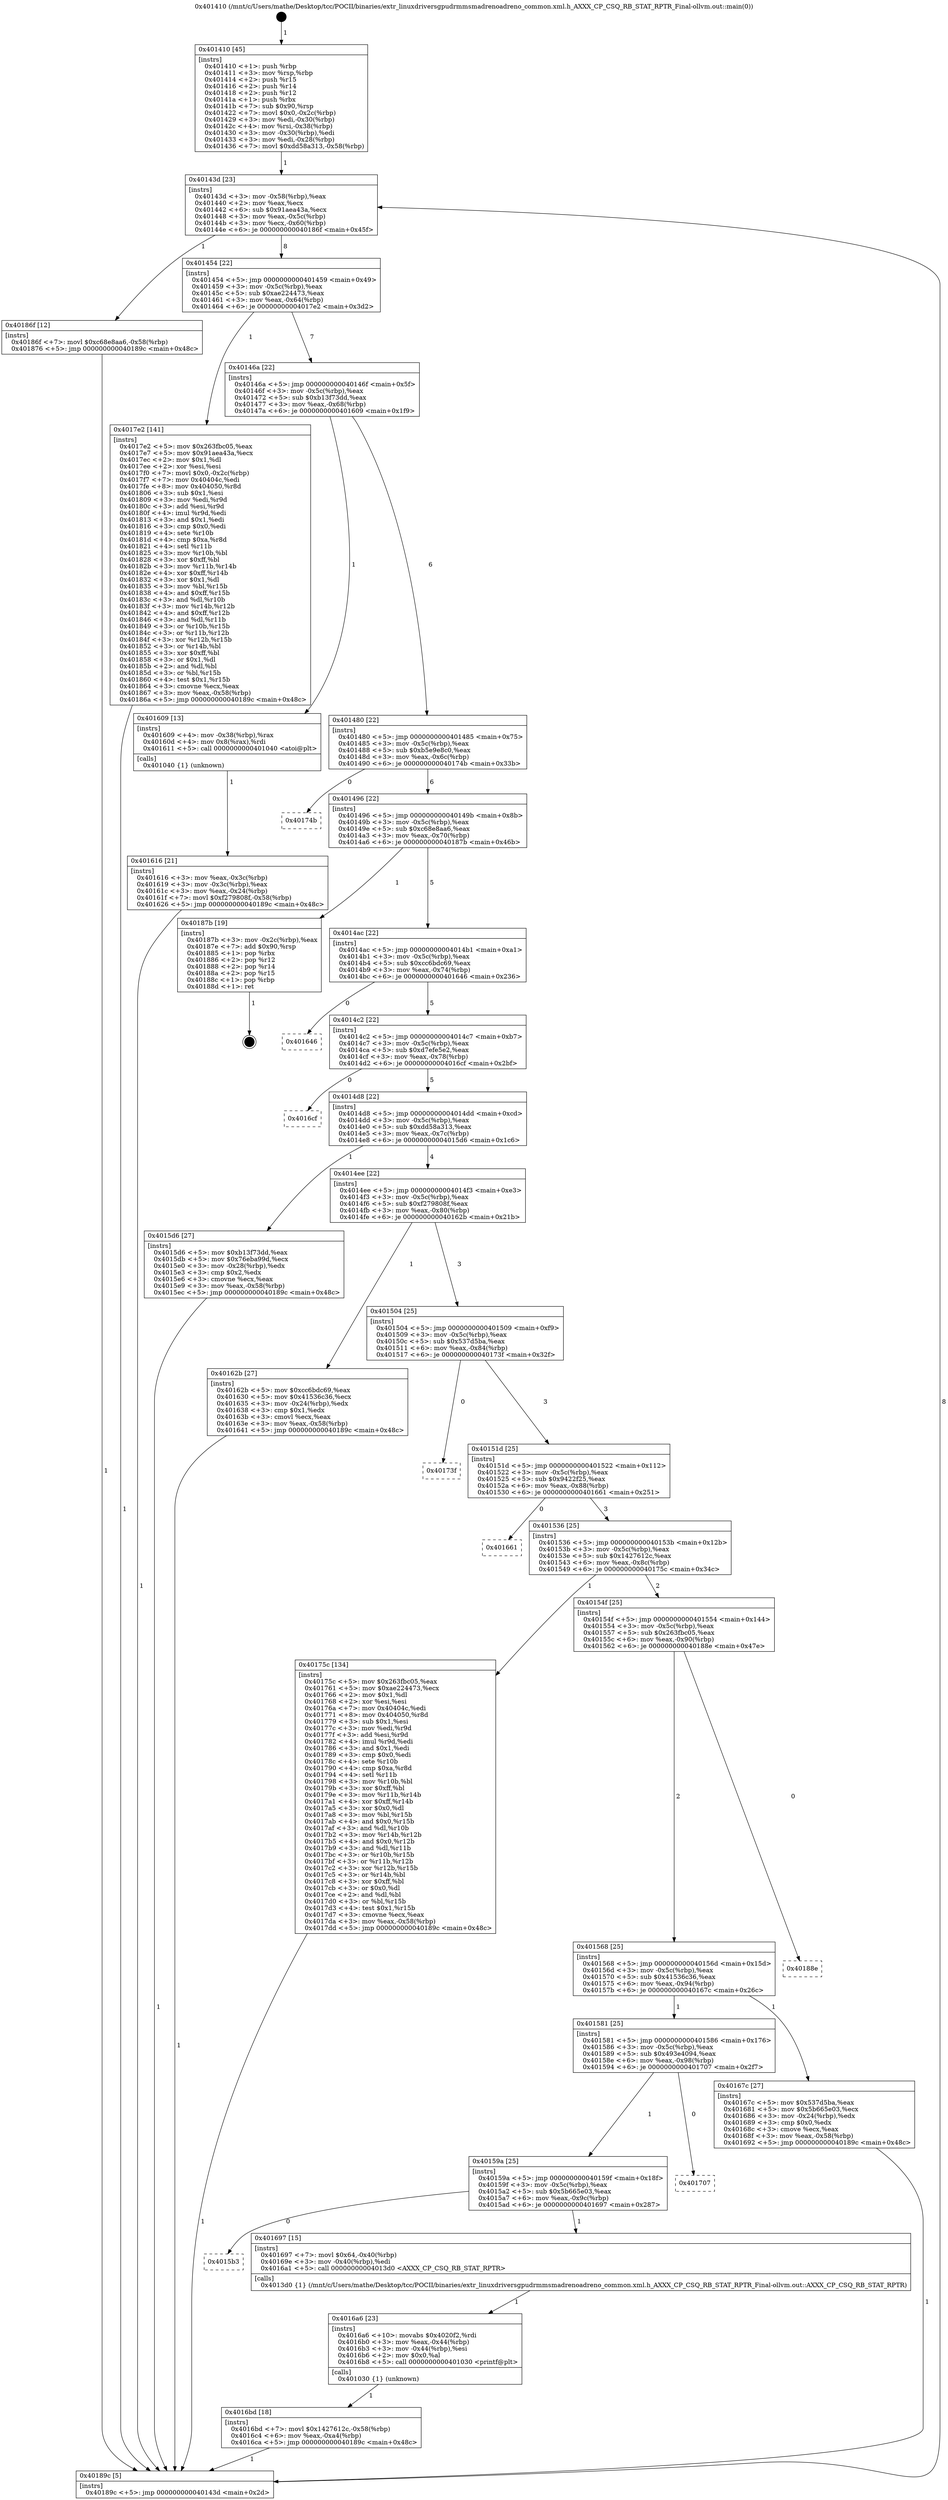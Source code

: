 digraph "0x401410" {
  label = "0x401410 (/mnt/c/Users/mathe/Desktop/tcc/POCII/binaries/extr_linuxdriversgpudrmmsmadrenoadreno_common.xml.h_AXXX_CP_CSQ_RB_STAT_RPTR_Final-ollvm.out::main(0))"
  labelloc = "t"
  node[shape=record]

  Entry [label="",width=0.3,height=0.3,shape=circle,fillcolor=black,style=filled]
  "0x40143d" [label="{
     0x40143d [23]\l
     | [instrs]\l
     &nbsp;&nbsp;0x40143d \<+3\>: mov -0x58(%rbp),%eax\l
     &nbsp;&nbsp;0x401440 \<+2\>: mov %eax,%ecx\l
     &nbsp;&nbsp;0x401442 \<+6\>: sub $0x91aea43a,%ecx\l
     &nbsp;&nbsp;0x401448 \<+3\>: mov %eax,-0x5c(%rbp)\l
     &nbsp;&nbsp;0x40144b \<+3\>: mov %ecx,-0x60(%rbp)\l
     &nbsp;&nbsp;0x40144e \<+6\>: je 000000000040186f \<main+0x45f\>\l
  }"]
  "0x40186f" [label="{
     0x40186f [12]\l
     | [instrs]\l
     &nbsp;&nbsp;0x40186f \<+7\>: movl $0xc68e8aa6,-0x58(%rbp)\l
     &nbsp;&nbsp;0x401876 \<+5\>: jmp 000000000040189c \<main+0x48c\>\l
  }"]
  "0x401454" [label="{
     0x401454 [22]\l
     | [instrs]\l
     &nbsp;&nbsp;0x401454 \<+5\>: jmp 0000000000401459 \<main+0x49\>\l
     &nbsp;&nbsp;0x401459 \<+3\>: mov -0x5c(%rbp),%eax\l
     &nbsp;&nbsp;0x40145c \<+5\>: sub $0xae224473,%eax\l
     &nbsp;&nbsp;0x401461 \<+3\>: mov %eax,-0x64(%rbp)\l
     &nbsp;&nbsp;0x401464 \<+6\>: je 00000000004017e2 \<main+0x3d2\>\l
  }"]
  Exit [label="",width=0.3,height=0.3,shape=circle,fillcolor=black,style=filled,peripheries=2]
  "0x4017e2" [label="{
     0x4017e2 [141]\l
     | [instrs]\l
     &nbsp;&nbsp;0x4017e2 \<+5\>: mov $0x263fbc05,%eax\l
     &nbsp;&nbsp;0x4017e7 \<+5\>: mov $0x91aea43a,%ecx\l
     &nbsp;&nbsp;0x4017ec \<+2\>: mov $0x1,%dl\l
     &nbsp;&nbsp;0x4017ee \<+2\>: xor %esi,%esi\l
     &nbsp;&nbsp;0x4017f0 \<+7\>: movl $0x0,-0x2c(%rbp)\l
     &nbsp;&nbsp;0x4017f7 \<+7\>: mov 0x40404c,%edi\l
     &nbsp;&nbsp;0x4017fe \<+8\>: mov 0x404050,%r8d\l
     &nbsp;&nbsp;0x401806 \<+3\>: sub $0x1,%esi\l
     &nbsp;&nbsp;0x401809 \<+3\>: mov %edi,%r9d\l
     &nbsp;&nbsp;0x40180c \<+3\>: add %esi,%r9d\l
     &nbsp;&nbsp;0x40180f \<+4\>: imul %r9d,%edi\l
     &nbsp;&nbsp;0x401813 \<+3\>: and $0x1,%edi\l
     &nbsp;&nbsp;0x401816 \<+3\>: cmp $0x0,%edi\l
     &nbsp;&nbsp;0x401819 \<+4\>: sete %r10b\l
     &nbsp;&nbsp;0x40181d \<+4\>: cmp $0xa,%r8d\l
     &nbsp;&nbsp;0x401821 \<+4\>: setl %r11b\l
     &nbsp;&nbsp;0x401825 \<+3\>: mov %r10b,%bl\l
     &nbsp;&nbsp;0x401828 \<+3\>: xor $0xff,%bl\l
     &nbsp;&nbsp;0x40182b \<+3\>: mov %r11b,%r14b\l
     &nbsp;&nbsp;0x40182e \<+4\>: xor $0xff,%r14b\l
     &nbsp;&nbsp;0x401832 \<+3\>: xor $0x1,%dl\l
     &nbsp;&nbsp;0x401835 \<+3\>: mov %bl,%r15b\l
     &nbsp;&nbsp;0x401838 \<+4\>: and $0xff,%r15b\l
     &nbsp;&nbsp;0x40183c \<+3\>: and %dl,%r10b\l
     &nbsp;&nbsp;0x40183f \<+3\>: mov %r14b,%r12b\l
     &nbsp;&nbsp;0x401842 \<+4\>: and $0xff,%r12b\l
     &nbsp;&nbsp;0x401846 \<+3\>: and %dl,%r11b\l
     &nbsp;&nbsp;0x401849 \<+3\>: or %r10b,%r15b\l
     &nbsp;&nbsp;0x40184c \<+3\>: or %r11b,%r12b\l
     &nbsp;&nbsp;0x40184f \<+3\>: xor %r12b,%r15b\l
     &nbsp;&nbsp;0x401852 \<+3\>: or %r14b,%bl\l
     &nbsp;&nbsp;0x401855 \<+3\>: xor $0xff,%bl\l
     &nbsp;&nbsp;0x401858 \<+3\>: or $0x1,%dl\l
     &nbsp;&nbsp;0x40185b \<+2\>: and %dl,%bl\l
     &nbsp;&nbsp;0x40185d \<+3\>: or %bl,%r15b\l
     &nbsp;&nbsp;0x401860 \<+4\>: test $0x1,%r15b\l
     &nbsp;&nbsp;0x401864 \<+3\>: cmovne %ecx,%eax\l
     &nbsp;&nbsp;0x401867 \<+3\>: mov %eax,-0x58(%rbp)\l
     &nbsp;&nbsp;0x40186a \<+5\>: jmp 000000000040189c \<main+0x48c\>\l
  }"]
  "0x40146a" [label="{
     0x40146a [22]\l
     | [instrs]\l
     &nbsp;&nbsp;0x40146a \<+5\>: jmp 000000000040146f \<main+0x5f\>\l
     &nbsp;&nbsp;0x40146f \<+3\>: mov -0x5c(%rbp),%eax\l
     &nbsp;&nbsp;0x401472 \<+5\>: sub $0xb13f73dd,%eax\l
     &nbsp;&nbsp;0x401477 \<+3\>: mov %eax,-0x68(%rbp)\l
     &nbsp;&nbsp;0x40147a \<+6\>: je 0000000000401609 \<main+0x1f9\>\l
  }"]
  "0x4016bd" [label="{
     0x4016bd [18]\l
     | [instrs]\l
     &nbsp;&nbsp;0x4016bd \<+7\>: movl $0x1427612c,-0x58(%rbp)\l
     &nbsp;&nbsp;0x4016c4 \<+6\>: mov %eax,-0xa4(%rbp)\l
     &nbsp;&nbsp;0x4016ca \<+5\>: jmp 000000000040189c \<main+0x48c\>\l
  }"]
  "0x401609" [label="{
     0x401609 [13]\l
     | [instrs]\l
     &nbsp;&nbsp;0x401609 \<+4\>: mov -0x38(%rbp),%rax\l
     &nbsp;&nbsp;0x40160d \<+4\>: mov 0x8(%rax),%rdi\l
     &nbsp;&nbsp;0x401611 \<+5\>: call 0000000000401040 \<atoi@plt\>\l
     | [calls]\l
     &nbsp;&nbsp;0x401040 \{1\} (unknown)\l
  }"]
  "0x401480" [label="{
     0x401480 [22]\l
     | [instrs]\l
     &nbsp;&nbsp;0x401480 \<+5\>: jmp 0000000000401485 \<main+0x75\>\l
     &nbsp;&nbsp;0x401485 \<+3\>: mov -0x5c(%rbp),%eax\l
     &nbsp;&nbsp;0x401488 \<+5\>: sub $0xb5e9e8c0,%eax\l
     &nbsp;&nbsp;0x40148d \<+3\>: mov %eax,-0x6c(%rbp)\l
     &nbsp;&nbsp;0x401490 \<+6\>: je 000000000040174b \<main+0x33b\>\l
  }"]
  "0x4016a6" [label="{
     0x4016a6 [23]\l
     | [instrs]\l
     &nbsp;&nbsp;0x4016a6 \<+10\>: movabs $0x4020f2,%rdi\l
     &nbsp;&nbsp;0x4016b0 \<+3\>: mov %eax,-0x44(%rbp)\l
     &nbsp;&nbsp;0x4016b3 \<+3\>: mov -0x44(%rbp),%esi\l
     &nbsp;&nbsp;0x4016b6 \<+2\>: mov $0x0,%al\l
     &nbsp;&nbsp;0x4016b8 \<+5\>: call 0000000000401030 \<printf@plt\>\l
     | [calls]\l
     &nbsp;&nbsp;0x401030 \{1\} (unknown)\l
  }"]
  "0x40174b" [label="{
     0x40174b\l
  }", style=dashed]
  "0x401496" [label="{
     0x401496 [22]\l
     | [instrs]\l
     &nbsp;&nbsp;0x401496 \<+5\>: jmp 000000000040149b \<main+0x8b\>\l
     &nbsp;&nbsp;0x40149b \<+3\>: mov -0x5c(%rbp),%eax\l
     &nbsp;&nbsp;0x40149e \<+5\>: sub $0xc68e8aa6,%eax\l
     &nbsp;&nbsp;0x4014a3 \<+3\>: mov %eax,-0x70(%rbp)\l
     &nbsp;&nbsp;0x4014a6 \<+6\>: je 000000000040187b \<main+0x46b\>\l
  }"]
  "0x4015b3" [label="{
     0x4015b3\l
  }", style=dashed]
  "0x40187b" [label="{
     0x40187b [19]\l
     | [instrs]\l
     &nbsp;&nbsp;0x40187b \<+3\>: mov -0x2c(%rbp),%eax\l
     &nbsp;&nbsp;0x40187e \<+7\>: add $0x90,%rsp\l
     &nbsp;&nbsp;0x401885 \<+1\>: pop %rbx\l
     &nbsp;&nbsp;0x401886 \<+2\>: pop %r12\l
     &nbsp;&nbsp;0x401888 \<+2\>: pop %r14\l
     &nbsp;&nbsp;0x40188a \<+2\>: pop %r15\l
     &nbsp;&nbsp;0x40188c \<+1\>: pop %rbp\l
     &nbsp;&nbsp;0x40188d \<+1\>: ret\l
  }"]
  "0x4014ac" [label="{
     0x4014ac [22]\l
     | [instrs]\l
     &nbsp;&nbsp;0x4014ac \<+5\>: jmp 00000000004014b1 \<main+0xa1\>\l
     &nbsp;&nbsp;0x4014b1 \<+3\>: mov -0x5c(%rbp),%eax\l
     &nbsp;&nbsp;0x4014b4 \<+5\>: sub $0xcc6bdc69,%eax\l
     &nbsp;&nbsp;0x4014b9 \<+3\>: mov %eax,-0x74(%rbp)\l
     &nbsp;&nbsp;0x4014bc \<+6\>: je 0000000000401646 \<main+0x236\>\l
  }"]
  "0x401697" [label="{
     0x401697 [15]\l
     | [instrs]\l
     &nbsp;&nbsp;0x401697 \<+7\>: movl $0x64,-0x40(%rbp)\l
     &nbsp;&nbsp;0x40169e \<+3\>: mov -0x40(%rbp),%edi\l
     &nbsp;&nbsp;0x4016a1 \<+5\>: call 00000000004013d0 \<AXXX_CP_CSQ_RB_STAT_RPTR\>\l
     | [calls]\l
     &nbsp;&nbsp;0x4013d0 \{1\} (/mnt/c/Users/mathe/Desktop/tcc/POCII/binaries/extr_linuxdriversgpudrmmsmadrenoadreno_common.xml.h_AXXX_CP_CSQ_RB_STAT_RPTR_Final-ollvm.out::AXXX_CP_CSQ_RB_STAT_RPTR)\l
  }"]
  "0x401646" [label="{
     0x401646\l
  }", style=dashed]
  "0x4014c2" [label="{
     0x4014c2 [22]\l
     | [instrs]\l
     &nbsp;&nbsp;0x4014c2 \<+5\>: jmp 00000000004014c7 \<main+0xb7\>\l
     &nbsp;&nbsp;0x4014c7 \<+3\>: mov -0x5c(%rbp),%eax\l
     &nbsp;&nbsp;0x4014ca \<+5\>: sub $0xd7efe5e2,%eax\l
     &nbsp;&nbsp;0x4014cf \<+3\>: mov %eax,-0x78(%rbp)\l
     &nbsp;&nbsp;0x4014d2 \<+6\>: je 00000000004016cf \<main+0x2bf\>\l
  }"]
  "0x40159a" [label="{
     0x40159a [25]\l
     | [instrs]\l
     &nbsp;&nbsp;0x40159a \<+5\>: jmp 000000000040159f \<main+0x18f\>\l
     &nbsp;&nbsp;0x40159f \<+3\>: mov -0x5c(%rbp),%eax\l
     &nbsp;&nbsp;0x4015a2 \<+5\>: sub $0x5b665e03,%eax\l
     &nbsp;&nbsp;0x4015a7 \<+6\>: mov %eax,-0x9c(%rbp)\l
     &nbsp;&nbsp;0x4015ad \<+6\>: je 0000000000401697 \<main+0x287\>\l
  }"]
  "0x4016cf" [label="{
     0x4016cf\l
  }", style=dashed]
  "0x4014d8" [label="{
     0x4014d8 [22]\l
     | [instrs]\l
     &nbsp;&nbsp;0x4014d8 \<+5\>: jmp 00000000004014dd \<main+0xcd\>\l
     &nbsp;&nbsp;0x4014dd \<+3\>: mov -0x5c(%rbp),%eax\l
     &nbsp;&nbsp;0x4014e0 \<+5\>: sub $0xdd58a313,%eax\l
     &nbsp;&nbsp;0x4014e5 \<+3\>: mov %eax,-0x7c(%rbp)\l
     &nbsp;&nbsp;0x4014e8 \<+6\>: je 00000000004015d6 \<main+0x1c6\>\l
  }"]
  "0x401707" [label="{
     0x401707\l
  }", style=dashed]
  "0x4015d6" [label="{
     0x4015d6 [27]\l
     | [instrs]\l
     &nbsp;&nbsp;0x4015d6 \<+5\>: mov $0xb13f73dd,%eax\l
     &nbsp;&nbsp;0x4015db \<+5\>: mov $0x76eba99d,%ecx\l
     &nbsp;&nbsp;0x4015e0 \<+3\>: mov -0x28(%rbp),%edx\l
     &nbsp;&nbsp;0x4015e3 \<+3\>: cmp $0x2,%edx\l
     &nbsp;&nbsp;0x4015e6 \<+3\>: cmovne %ecx,%eax\l
     &nbsp;&nbsp;0x4015e9 \<+3\>: mov %eax,-0x58(%rbp)\l
     &nbsp;&nbsp;0x4015ec \<+5\>: jmp 000000000040189c \<main+0x48c\>\l
  }"]
  "0x4014ee" [label="{
     0x4014ee [22]\l
     | [instrs]\l
     &nbsp;&nbsp;0x4014ee \<+5\>: jmp 00000000004014f3 \<main+0xe3\>\l
     &nbsp;&nbsp;0x4014f3 \<+3\>: mov -0x5c(%rbp),%eax\l
     &nbsp;&nbsp;0x4014f6 \<+5\>: sub $0xf279808f,%eax\l
     &nbsp;&nbsp;0x4014fb \<+3\>: mov %eax,-0x80(%rbp)\l
     &nbsp;&nbsp;0x4014fe \<+6\>: je 000000000040162b \<main+0x21b\>\l
  }"]
  "0x40189c" [label="{
     0x40189c [5]\l
     | [instrs]\l
     &nbsp;&nbsp;0x40189c \<+5\>: jmp 000000000040143d \<main+0x2d\>\l
  }"]
  "0x401410" [label="{
     0x401410 [45]\l
     | [instrs]\l
     &nbsp;&nbsp;0x401410 \<+1\>: push %rbp\l
     &nbsp;&nbsp;0x401411 \<+3\>: mov %rsp,%rbp\l
     &nbsp;&nbsp;0x401414 \<+2\>: push %r15\l
     &nbsp;&nbsp;0x401416 \<+2\>: push %r14\l
     &nbsp;&nbsp;0x401418 \<+2\>: push %r12\l
     &nbsp;&nbsp;0x40141a \<+1\>: push %rbx\l
     &nbsp;&nbsp;0x40141b \<+7\>: sub $0x90,%rsp\l
     &nbsp;&nbsp;0x401422 \<+7\>: movl $0x0,-0x2c(%rbp)\l
     &nbsp;&nbsp;0x401429 \<+3\>: mov %edi,-0x30(%rbp)\l
     &nbsp;&nbsp;0x40142c \<+4\>: mov %rsi,-0x38(%rbp)\l
     &nbsp;&nbsp;0x401430 \<+3\>: mov -0x30(%rbp),%edi\l
     &nbsp;&nbsp;0x401433 \<+3\>: mov %edi,-0x28(%rbp)\l
     &nbsp;&nbsp;0x401436 \<+7\>: movl $0xdd58a313,-0x58(%rbp)\l
  }"]
  "0x401616" [label="{
     0x401616 [21]\l
     | [instrs]\l
     &nbsp;&nbsp;0x401616 \<+3\>: mov %eax,-0x3c(%rbp)\l
     &nbsp;&nbsp;0x401619 \<+3\>: mov -0x3c(%rbp),%eax\l
     &nbsp;&nbsp;0x40161c \<+3\>: mov %eax,-0x24(%rbp)\l
     &nbsp;&nbsp;0x40161f \<+7\>: movl $0xf279808f,-0x58(%rbp)\l
     &nbsp;&nbsp;0x401626 \<+5\>: jmp 000000000040189c \<main+0x48c\>\l
  }"]
  "0x401581" [label="{
     0x401581 [25]\l
     | [instrs]\l
     &nbsp;&nbsp;0x401581 \<+5\>: jmp 0000000000401586 \<main+0x176\>\l
     &nbsp;&nbsp;0x401586 \<+3\>: mov -0x5c(%rbp),%eax\l
     &nbsp;&nbsp;0x401589 \<+5\>: sub $0x493e4094,%eax\l
     &nbsp;&nbsp;0x40158e \<+6\>: mov %eax,-0x98(%rbp)\l
     &nbsp;&nbsp;0x401594 \<+6\>: je 0000000000401707 \<main+0x2f7\>\l
  }"]
  "0x40162b" [label="{
     0x40162b [27]\l
     | [instrs]\l
     &nbsp;&nbsp;0x40162b \<+5\>: mov $0xcc6bdc69,%eax\l
     &nbsp;&nbsp;0x401630 \<+5\>: mov $0x41536c36,%ecx\l
     &nbsp;&nbsp;0x401635 \<+3\>: mov -0x24(%rbp),%edx\l
     &nbsp;&nbsp;0x401638 \<+3\>: cmp $0x1,%edx\l
     &nbsp;&nbsp;0x40163b \<+3\>: cmovl %ecx,%eax\l
     &nbsp;&nbsp;0x40163e \<+3\>: mov %eax,-0x58(%rbp)\l
     &nbsp;&nbsp;0x401641 \<+5\>: jmp 000000000040189c \<main+0x48c\>\l
  }"]
  "0x401504" [label="{
     0x401504 [25]\l
     | [instrs]\l
     &nbsp;&nbsp;0x401504 \<+5\>: jmp 0000000000401509 \<main+0xf9\>\l
     &nbsp;&nbsp;0x401509 \<+3\>: mov -0x5c(%rbp),%eax\l
     &nbsp;&nbsp;0x40150c \<+5\>: sub $0x537d5ba,%eax\l
     &nbsp;&nbsp;0x401511 \<+6\>: mov %eax,-0x84(%rbp)\l
     &nbsp;&nbsp;0x401517 \<+6\>: je 000000000040173f \<main+0x32f\>\l
  }"]
  "0x40167c" [label="{
     0x40167c [27]\l
     | [instrs]\l
     &nbsp;&nbsp;0x40167c \<+5\>: mov $0x537d5ba,%eax\l
     &nbsp;&nbsp;0x401681 \<+5\>: mov $0x5b665e03,%ecx\l
     &nbsp;&nbsp;0x401686 \<+3\>: mov -0x24(%rbp),%edx\l
     &nbsp;&nbsp;0x401689 \<+3\>: cmp $0x0,%edx\l
     &nbsp;&nbsp;0x40168c \<+3\>: cmove %ecx,%eax\l
     &nbsp;&nbsp;0x40168f \<+3\>: mov %eax,-0x58(%rbp)\l
     &nbsp;&nbsp;0x401692 \<+5\>: jmp 000000000040189c \<main+0x48c\>\l
  }"]
  "0x40173f" [label="{
     0x40173f\l
  }", style=dashed]
  "0x40151d" [label="{
     0x40151d [25]\l
     | [instrs]\l
     &nbsp;&nbsp;0x40151d \<+5\>: jmp 0000000000401522 \<main+0x112\>\l
     &nbsp;&nbsp;0x401522 \<+3\>: mov -0x5c(%rbp),%eax\l
     &nbsp;&nbsp;0x401525 \<+5\>: sub $0x9422f25,%eax\l
     &nbsp;&nbsp;0x40152a \<+6\>: mov %eax,-0x88(%rbp)\l
     &nbsp;&nbsp;0x401530 \<+6\>: je 0000000000401661 \<main+0x251\>\l
  }"]
  "0x401568" [label="{
     0x401568 [25]\l
     | [instrs]\l
     &nbsp;&nbsp;0x401568 \<+5\>: jmp 000000000040156d \<main+0x15d\>\l
     &nbsp;&nbsp;0x40156d \<+3\>: mov -0x5c(%rbp),%eax\l
     &nbsp;&nbsp;0x401570 \<+5\>: sub $0x41536c36,%eax\l
     &nbsp;&nbsp;0x401575 \<+6\>: mov %eax,-0x94(%rbp)\l
     &nbsp;&nbsp;0x40157b \<+6\>: je 000000000040167c \<main+0x26c\>\l
  }"]
  "0x401661" [label="{
     0x401661\l
  }", style=dashed]
  "0x401536" [label="{
     0x401536 [25]\l
     | [instrs]\l
     &nbsp;&nbsp;0x401536 \<+5\>: jmp 000000000040153b \<main+0x12b\>\l
     &nbsp;&nbsp;0x40153b \<+3\>: mov -0x5c(%rbp),%eax\l
     &nbsp;&nbsp;0x40153e \<+5\>: sub $0x1427612c,%eax\l
     &nbsp;&nbsp;0x401543 \<+6\>: mov %eax,-0x8c(%rbp)\l
     &nbsp;&nbsp;0x401549 \<+6\>: je 000000000040175c \<main+0x34c\>\l
  }"]
  "0x40188e" [label="{
     0x40188e\l
  }", style=dashed]
  "0x40175c" [label="{
     0x40175c [134]\l
     | [instrs]\l
     &nbsp;&nbsp;0x40175c \<+5\>: mov $0x263fbc05,%eax\l
     &nbsp;&nbsp;0x401761 \<+5\>: mov $0xae224473,%ecx\l
     &nbsp;&nbsp;0x401766 \<+2\>: mov $0x1,%dl\l
     &nbsp;&nbsp;0x401768 \<+2\>: xor %esi,%esi\l
     &nbsp;&nbsp;0x40176a \<+7\>: mov 0x40404c,%edi\l
     &nbsp;&nbsp;0x401771 \<+8\>: mov 0x404050,%r8d\l
     &nbsp;&nbsp;0x401779 \<+3\>: sub $0x1,%esi\l
     &nbsp;&nbsp;0x40177c \<+3\>: mov %edi,%r9d\l
     &nbsp;&nbsp;0x40177f \<+3\>: add %esi,%r9d\l
     &nbsp;&nbsp;0x401782 \<+4\>: imul %r9d,%edi\l
     &nbsp;&nbsp;0x401786 \<+3\>: and $0x1,%edi\l
     &nbsp;&nbsp;0x401789 \<+3\>: cmp $0x0,%edi\l
     &nbsp;&nbsp;0x40178c \<+4\>: sete %r10b\l
     &nbsp;&nbsp;0x401790 \<+4\>: cmp $0xa,%r8d\l
     &nbsp;&nbsp;0x401794 \<+4\>: setl %r11b\l
     &nbsp;&nbsp;0x401798 \<+3\>: mov %r10b,%bl\l
     &nbsp;&nbsp;0x40179b \<+3\>: xor $0xff,%bl\l
     &nbsp;&nbsp;0x40179e \<+3\>: mov %r11b,%r14b\l
     &nbsp;&nbsp;0x4017a1 \<+4\>: xor $0xff,%r14b\l
     &nbsp;&nbsp;0x4017a5 \<+3\>: xor $0x0,%dl\l
     &nbsp;&nbsp;0x4017a8 \<+3\>: mov %bl,%r15b\l
     &nbsp;&nbsp;0x4017ab \<+4\>: and $0x0,%r15b\l
     &nbsp;&nbsp;0x4017af \<+3\>: and %dl,%r10b\l
     &nbsp;&nbsp;0x4017b2 \<+3\>: mov %r14b,%r12b\l
     &nbsp;&nbsp;0x4017b5 \<+4\>: and $0x0,%r12b\l
     &nbsp;&nbsp;0x4017b9 \<+3\>: and %dl,%r11b\l
     &nbsp;&nbsp;0x4017bc \<+3\>: or %r10b,%r15b\l
     &nbsp;&nbsp;0x4017bf \<+3\>: or %r11b,%r12b\l
     &nbsp;&nbsp;0x4017c2 \<+3\>: xor %r12b,%r15b\l
     &nbsp;&nbsp;0x4017c5 \<+3\>: or %r14b,%bl\l
     &nbsp;&nbsp;0x4017c8 \<+3\>: xor $0xff,%bl\l
     &nbsp;&nbsp;0x4017cb \<+3\>: or $0x0,%dl\l
     &nbsp;&nbsp;0x4017ce \<+2\>: and %dl,%bl\l
     &nbsp;&nbsp;0x4017d0 \<+3\>: or %bl,%r15b\l
     &nbsp;&nbsp;0x4017d3 \<+4\>: test $0x1,%r15b\l
     &nbsp;&nbsp;0x4017d7 \<+3\>: cmovne %ecx,%eax\l
     &nbsp;&nbsp;0x4017da \<+3\>: mov %eax,-0x58(%rbp)\l
     &nbsp;&nbsp;0x4017dd \<+5\>: jmp 000000000040189c \<main+0x48c\>\l
  }"]
  "0x40154f" [label="{
     0x40154f [25]\l
     | [instrs]\l
     &nbsp;&nbsp;0x40154f \<+5\>: jmp 0000000000401554 \<main+0x144\>\l
     &nbsp;&nbsp;0x401554 \<+3\>: mov -0x5c(%rbp),%eax\l
     &nbsp;&nbsp;0x401557 \<+5\>: sub $0x263fbc05,%eax\l
     &nbsp;&nbsp;0x40155c \<+6\>: mov %eax,-0x90(%rbp)\l
     &nbsp;&nbsp;0x401562 \<+6\>: je 000000000040188e \<main+0x47e\>\l
  }"]
  Entry -> "0x401410" [label=" 1"]
  "0x40143d" -> "0x40186f" [label=" 1"]
  "0x40143d" -> "0x401454" [label=" 8"]
  "0x40187b" -> Exit [label=" 1"]
  "0x401454" -> "0x4017e2" [label=" 1"]
  "0x401454" -> "0x40146a" [label=" 7"]
  "0x40186f" -> "0x40189c" [label=" 1"]
  "0x40146a" -> "0x401609" [label=" 1"]
  "0x40146a" -> "0x401480" [label=" 6"]
  "0x4017e2" -> "0x40189c" [label=" 1"]
  "0x401480" -> "0x40174b" [label=" 0"]
  "0x401480" -> "0x401496" [label=" 6"]
  "0x40175c" -> "0x40189c" [label=" 1"]
  "0x401496" -> "0x40187b" [label=" 1"]
  "0x401496" -> "0x4014ac" [label=" 5"]
  "0x4016bd" -> "0x40189c" [label=" 1"]
  "0x4014ac" -> "0x401646" [label=" 0"]
  "0x4014ac" -> "0x4014c2" [label=" 5"]
  "0x4016a6" -> "0x4016bd" [label=" 1"]
  "0x4014c2" -> "0x4016cf" [label=" 0"]
  "0x4014c2" -> "0x4014d8" [label=" 5"]
  "0x40159a" -> "0x4015b3" [label=" 0"]
  "0x4014d8" -> "0x4015d6" [label=" 1"]
  "0x4014d8" -> "0x4014ee" [label=" 4"]
  "0x4015d6" -> "0x40189c" [label=" 1"]
  "0x401410" -> "0x40143d" [label=" 1"]
  "0x40189c" -> "0x40143d" [label=" 8"]
  "0x401609" -> "0x401616" [label=" 1"]
  "0x401616" -> "0x40189c" [label=" 1"]
  "0x40159a" -> "0x401697" [label=" 1"]
  "0x4014ee" -> "0x40162b" [label=" 1"]
  "0x4014ee" -> "0x401504" [label=" 3"]
  "0x40162b" -> "0x40189c" [label=" 1"]
  "0x401581" -> "0x40159a" [label=" 1"]
  "0x401504" -> "0x40173f" [label=" 0"]
  "0x401504" -> "0x40151d" [label=" 3"]
  "0x401581" -> "0x401707" [label=" 0"]
  "0x40151d" -> "0x401661" [label=" 0"]
  "0x40151d" -> "0x401536" [label=" 3"]
  "0x40167c" -> "0x40189c" [label=" 1"]
  "0x401536" -> "0x40175c" [label=" 1"]
  "0x401536" -> "0x40154f" [label=" 2"]
  "0x401568" -> "0x401581" [label=" 1"]
  "0x40154f" -> "0x40188e" [label=" 0"]
  "0x40154f" -> "0x401568" [label=" 2"]
  "0x401697" -> "0x4016a6" [label=" 1"]
  "0x401568" -> "0x40167c" [label=" 1"]
}
